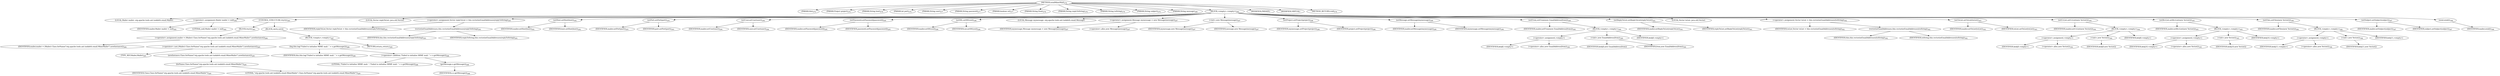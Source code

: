 digraph "sendMimeMail" {  
"444" [label = <(METHOD,sendMimeMail)<SUB>276</SUB>> ]
"27" [label = <(PARAM,this)<SUB>276</SUB>> ]
"445" [label = <(PARAM,Project project)<SUB>276</SUB>> ]
"446" [label = <(PARAM,String host)<SUB>276</SUB>> ]
"447" [label = <(PARAM,int port)<SUB>276</SUB>> ]
"448" [label = <(PARAM,String user)<SUB>277</SUB>> ]
"449" [label = <(PARAM,String password)<SUB>277</SUB>> ]
"450" [label = <(PARAM,boolean ssl)<SUB>277</SUB>> ]
"451" [label = <(PARAM,String from)<SUB>278</SUB>> ]
"452" [label = <(PARAM,String replyToString)<SUB>278</SUB>> ]
"453" [label = <(PARAM,String toString)<SUB>279</SUB>> ]
"454" [label = <(PARAM,String subject)<SUB>279</SUB>> ]
"455" [label = <(PARAM,String message)<SUB>280</SUB>> ]
"456" [label = <(BLOCK,&lt;empty&gt;,&lt;empty&gt;)<SUB>280</SUB>> ]
"457" [label = <(LOCAL,Mailer mailer: org.apache.tools.ant.taskdefs.email.Mailer)> ]
"458" [label = <(&lt;operator&gt;.assignment,Mailer mailer = null)<SUB>282</SUB>> ]
"459" [label = <(IDENTIFIER,mailer,Mailer mailer = null)<SUB>282</SUB>> ]
"460" [label = <(LITERAL,null,Mailer mailer = null)<SUB>282</SUB>> ]
"461" [label = <(CONTROL_STRUCTURE,try,try)<SUB>283</SUB>> ]
"462" [label = <(BLOCK,try,try)<SUB>283</SUB>> ]
"463" [label = <(&lt;operator&gt;.assignment,mailer = (Mailer) Class.forName(&quot;org.apache.tools.ant.taskdefs.email.MimeMailer&quot;).newInstance())<SUB>284</SUB>> ]
"464" [label = <(IDENTIFIER,mailer,mailer = (Mailer) Class.forName(&quot;org.apache.tools.ant.taskdefs.email.MimeMailer&quot;).newInstance())<SUB>284</SUB>> ]
"465" [label = <(&lt;operator&gt;.cast,(Mailer) Class.forName(&quot;org.apache.tools.ant.taskdefs.email.MimeMailer&quot;).newInstance())<SUB>285</SUB>> ]
"466" [label = <(TYPE_REF,Mailer,Mailer)<SUB>285</SUB>> ]
"467" [label = <(newInstance,Class.forName(&quot;org.apache.tools.ant.taskdefs.email.MimeMailer&quot;).newInstance())<SUB>285</SUB>> ]
"468" [label = <(forName,Class.forName(&quot;org.apache.tools.ant.taskdefs.email.MimeMailer&quot;))<SUB>285</SUB>> ]
"469" [label = <(IDENTIFIER,Class,Class.forName(&quot;org.apache.tools.ant.taskdefs.email.MimeMailer&quot;))<SUB>285</SUB>> ]
"470" [label = <(LITERAL,&quot;org.apache.tools.ant.taskdefs.email.MimeMailer&quot;,Class.forName(&quot;org.apache.tools.ant.taskdefs.email.MimeMailer&quot;))<SUB>285</SUB>> ]
"471" [label = <(BLOCK,catch,catch)> ]
"472" [label = <(BLOCK,&lt;empty&gt;,&lt;empty&gt;)<SUB>287</SUB>> ]
"473" [label = <(log,this.log(&quot;Failed to initialise MIME mail: &quot; + e.getMessage()))<SUB>288</SUB>> ]
"26" [label = <(IDENTIFIER,this,this.log(&quot;Failed to initialise MIME mail: &quot; + e.getMessage()))<SUB>288</SUB>> ]
"474" [label = <(&lt;operator&gt;.addition,&quot;Failed to initialise MIME mail: &quot; + e.getMessage())<SUB>288</SUB>> ]
"475" [label = <(LITERAL,&quot;Failed to initialise MIME mail: &quot;,&quot;Failed to initialise MIME mail: &quot; + e.getMessage())<SUB>288</SUB>> ]
"476" [label = <(getMessage,e.getMessage())<SUB>288</SUB>> ]
"477" [label = <(IDENTIFIER,e,e.getMessage())<SUB>288</SUB>> ]
"478" [label = <(RETURN,return;,return;)<SUB>289</SUB>> ]
"479" [label = <(LOCAL,Vector replyToList: java.util.Vector)> ]
"480" [label = <(&lt;operator&gt;.assignment,Vector replyToList = this.vectorizeEmailAddresses(replyToString))<SUB>291</SUB>> ]
"481" [label = <(IDENTIFIER,replyToList,Vector replyToList = this.vectorizeEmailAddresses(replyToString))<SUB>291</SUB>> ]
"482" [label = <(vectorizeEmailAddresses,this.vectorizeEmailAddresses(replyToString))<SUB>291</SUB>> ]
"28" [label = <(IDENTIFIER,this,this.vectorizeEmailAddresses(replyToString))<SUB>291</SUB>> ]
"483" [label = <(IDENTIFIER,replyToString,this.vectorizeEmailAddresses(replyToString))<SUB>291</SUB>> ]
"484" [label = <(setHost,setHost(host))<SUB>292</SUB>> ]
"485" [label = <(IDENTIFIER,mailer,setHost(host))<SUB>292</SUB>> ]
"486" [label = <(IDENTIFIER,host,setHost(host))<SUB>292</SUB>> ]
"487" [label = <(setPort,setPort(port))<SUB>293</SUB>> ]
"488" [label = <(IDENTIFIER,mailer,setPort(port))<SUB>293</SUB>> ]
"489" [label = <(IDENTIFIER,port,setPort(port))<SUB>293</SUB>> ]
"490" [label = <(setUser,setUser(user))<SUB>294</SUB>> ]
"491" [label = <(IDENTIFIER,mailer,setUser(user))<SUB>294</SUB>> ]
"492" [label = <(IDENTIFIER,user,setUser(user))<SUB>294</SUB>> ]
"493" [label = <(setPassword,setPassword(password))<SUB>295</SUB>> ]
"494" [label = <(IDENTIFIER,mailer,setPassword(password))<SUB>295</SUB>> ]
"495" [label = <(IDENTIFIER,password,setPassword(password))<SUB>295</SUB>> ]
"496" [label = <(setSSL,setSSL(ssl))<SUB>296</SUB>> ]
"497" [label = <(IDENTIFIER,mailer,setSSL(ssl))<SUB>296</SUB>> ]
"498" [label = <(IDENTIFIER,ssl,setSSL(ssl))<SUB>296</SUB>> ]
"30" [label = <(LOCAL,Message mymessage: org.apache.tools.ant.taskdefs.email.Message)> ]
"499" [label = <(&lt;operator&gt;.assignment,Message mymessage = new Message(message))<SUB>297</SUB>> ]
"500" [label = <(IDENTIFIER,mymessage,Message mymessage = new Message(message))<SUB>297</SUB>> ]
"501" [label = <(&lt;operator&gt;.alloc,new Message(message))<SUB>297</SUB>> ]
"502" [label = <(&lt;init&gt;,new Message(message))<SUB>297</SUB>> ]
"29" [label = <(IDENTIFIER,mymessage,new Message(message))<SUB>297</SUB>> ]
"503" [label = <(IDENTIFIER,message,new Message(message))<SUB>297</SUB>> ]
"504" [label = <(setProject,setProject(project))<SUB>298</SUB>> ]
"505" [label = <(IDENTIFIER,mymessage,setProject(project))<SUB>298</SUB>> ]
"506" [label = <(IDENTIFIER,project,setProject(project))<SUB>298</SUB>> ]
"507" [label = <(setMessage,setMessage(mymessage))<SUB>299</SUB>> ]
"508" [label = <(IDENTIFIER,mailer,setMessage(mymessage))<SUB>299</SUB>> ]
"509" [label = <(IDENTIFIER,mymessage,setMessage(mymessage))<SUB>299</SUB>> ]
"510" [label = <(setFrom,setFrom(new EmailAddress(from)))<SUB>300</SUB>> ]
"511" [label = <(IDENTIFIER,mailer,setFrom(new EmailAddress(from)))<SUB>300</SUB>> ]
"512" [label = <(BLOCK,&lt;empty&gt;,&lt;empty&gt;)<SUB>300</SUB>> ]
"513" [label = <(&lt;operator&gt;.assignment,&lt;empty&gt;)> ]
"514" [label = <(IDENTIFIER,$obj8,&lt;empty&gt;)> ]
"515" [label = <(&lt;operator&gt;.alloc,new EmailAddress(from))<SUB>300</SUB>> ]
"516" [label = <(&lt;init&gt;,new EmailAddress(from))<SUB>300</SUB>> ]
"517" [label = <(IDENTIFIER,$obj8,new EmailAddress(from))> ]
"518" [label = <(IDENTIFIER,from,new EmailAddress(from))<SUB>300</SUB>> ]
"519" [label = <(IDENTIFIER,$obj8,&lt;empty&gt;)> ]
"520" [label = <(setReplyToList,setReplyToList(replyToList))<SUB>301</SUB>> ]
"521" [label = <(IDENTIFIER,mailer,setReplyToList(replyToList))<SUB>301</SUB>> ]
"522" [label = <(IDENTIFIER,replyToList,setReplyToList(replyToList))<SUB>301</SUB>> ]
"523" [label = <(LOCAL,Vector toList: java.util.Vector)> ]
"524" [label = <(&lt;operator&gt;.assignment,Vector toList = this.vectorizeEmailAddresses(toString))<SUB>302</SUB>> ]
"525" [label = <(IDENTIFIER,toList,Vector toList = this.vectorizeEmailAddresses(toString))<SUB>302</SUB>> ]
"526" [label = <(vectorizeEmailAddresses,this.vectorizeEmailAddresses(toString))<SUB>302</SUB>> ]
"31" [label = <(IDENTIFIER,this,this.vectorizeEmailAddresses(toString))<SUB>302</SUB>> ]
"527" [label = <(IDENTIFIER,toString,this.vectorizeEmailAddresses(toString))<SUB>302</SUB>> ]
"528" [label = <(setToList,setToList(toList))<SUB>303</SUB>> ]
"529" [label = <(IDENTIFIER,mailer,setToList(toList))<SUB>303</SUB>> ]
"530" [label = <(IDENTIFIER,toList,setToList(toList))<SUB>303</SUB>> ]
"531" [label = <(setCcList,setCcList(new Vector()))<SUB>304</SUB>> ]
"532" [label = <(IDENTIFIER,mailer,setCcList(new Vector()))<SUB>304</SUB>> ]
"533" [label = <(BLOCK,&lt;empty&gt;,&lt;empty&gt;)<SUB>304</SUB>> ]
"534" [label = <(&lt;operator&gt;.assignment,&lt;empty&gt;)> ]
"535" [label = <(IDENTIFIER,$obj9,&lt;empty&gt;)> ]
"536" [label = <(&lt;operator&gt;.alloc,new Vector())<SUB>304</SUB>> ]
"537" [label = <(&lt;init&gt;,new Vector())<SUB>304</SUB>> ]
"538" [label = <(IDENTIFIER,$obj9,new Vector())> ]
"539" [label = <(IDENTIFIER,$obj9,&lt;empty&gt;)> ]
"540" [label = <(setBccList,setBccList(new Vector()))<SUB>305</SUB>> ]
"541" [label = <(IDENTIFIER,mailer,setBccList(new Vector()))<SUB>305</SUB>> ]
"542" [label = <(BLOCK,&lt;empty&gt;,&lt;empty&gt;)<SUB>305</SUB>> ]
"543" [label = <(&lt;operator&gt;.assignment,&lt;empty&gt;)> ]
"544" [label = <(IDENTIFIER,$obj10,&lt;empty&gt;)> ]
"545" [label = <(&lt;operator&gt;.alloc,new Vector())<SUB>305</SUB>> ]
"546" [label = <(&lt;init&gt;,new Vector())<SUB>305</SUB>> ]
"547" [label = <(IDENTIFIER,$obj10,new Vector())> ]
"548" [label = <(IDENTIFIER,$obj10,&lt;empty&gt;)> ]
"549" [label = <(setFiles,setFiles(new Vector()))<SUB>306</SUB>> ]
"550" [label = <(IDENTIFIER,mailer,setFiles(new Vector()))<SUB>306</SUB>> ]
"551" [label = <(BLOCK,&lt;empty&gt;,&lt;empty&gt;)<SUB>306</SUB>> ]
"552" [label = <(&lt;operator&gt;.assignment,&lt;empty&gt;)> ]
"553" [label = <(IDENTIFIER,$obj11,&lt;empty&gt;)> ]
"554" [label = <(&lt;operator&gt;.alloc,new Vector())<SUB>306</SUB>> ]
"555" [label = <(&lt;init&gt;,new Vector())<SUB>306</SUB>> ]
"556" [label = <(IDENTIFIER,$obj11,new Vector())> ]
"557" [label = <(IDENTIFIER,$obj11,&lt;empty&gt;)> ]
"558" [label = <(setSubject,setSubject(subject))<SUB>307</SUB>> ]
"559" [label = <(IDENTIFIER,mailer,setSubject(subject))<SUB>307</SUB>> ]
"560" [label = <(IDENTIFIER,subject,setSubject(subject))<SUB>307</SUB>> ]
"561" [label = <(send,send())<SUB>308</SUB>> ]
"562" [label = <(IDENTIFIER,mailer,send())<SUB>308</SUB>> ]
"563" [label = <(MODIFIER,PRIVATE)> ]
"564" [label = <(MODIFIER,VIRTUAL)> ]
"565" [label = <(METHOD_RETURN,void)<SUB>276</SUB>> ]
  "444" -> "27" 
  "444" -> "445" 
  "444" -> "446" 
  "444" -> "447" 
  "444" -> "448" 
  "444" -> "449" 
  "444" -> "450" 
  "444" -> "451" 
  "444" -> "452" 
  "444" -> "453" 
  "444" -> "454" 
  "444" -> "455" 
  "444" -> "456" 
  "444" -> "563" 
  "444" -> "564" 
  "444" -> "565" 
  "456" -> "457" 
  "456" -> "458" 
  "456" -> "461" 
  "456" -> "479" 
  "456" -> "480" 
  "456" -> "484" 
  "456" -> "487" 
  "456" -> "490" 
  "456" -> "493" 
  "456" -> "496" 
  "456" -> "30" 
  "456" -> "499" 
  "456" -> "502" 
  "456" -> "504" 
  "456" -> "507" 
  "456" -> "510" 
  "456" -> "520" 
  "456" -> "523" 
  "456" -> "524" 
  "456" -> "528" 
  "456" -> "531" 
  "456" -> "540" 
  "456" -> "549" 
  "456" -> "558" 
  "456" -> "561" 
  "458" -> "459" 
  "458" -> "460" 
  "461" -> "462" 
  "461" -> "471" 
  "462" -> "463" 
  "463" -> "464" 
  "463" -> "465" 
  "465" -> "466" 
  "465" -> "467" 
  "467" -> "468" 
  "468" -> "469" 
  "468" -> "470" 
  "471" -> "472" 
  "472" -> "473" 
  "472" -> "478" 
  "473" -> "26" 
  "473" -> "474" 
  "474" -> "475" 
  "474" -> "476" 
  "476" -> "477" 
  "480" -> "481" 
  "480" -> "482" 
  "482" -> "28" 
  "482" -> "483" 
  "484" -> "485" 
  "484" -> "486" 
  "487" -> "488" 
  "487" -> "489" 
  "490" -> "491" 
  "490" -> "492" 
  "493" -> "494" 
  "493" -> "495" 
  "496" -> "497" 
  "496" -> "498" 
  "499" -> "500" 
  "499" -> "501" 
  "502" -> "29" 
  "502" -> "503" 
  "504" -> "505" 
  "504" -> "506" 
  "507" -> "508" 
  "507" -> "509" 
  "510" -> "511" 
  "510" -> "512" 
  "512" -> "513" 
  "512" -> "516" 
  "512" -> "519" 
  "513" -> "514" 
  "513" -> "515" 
  "516" -> "517" 
  "516" -> "518" 
  "520" -> "521" 
  "520" -> "522" 
  "524" -> "525" 
  "524" -> "526" 
  "526" -> "31" 
  "526" -> "527" 
  "528" -> "529" 
  "528" -> "530" 
  "531" -> "532" 
  "531" -> "533" 
  "533" -> "534" 
  "533" -> "537" 
  "533" -> "539" 
  "534" -> "535" 
  "534" -> "536" 
  "537" -> "538" 
  "540" -> "541" 
  "540" -> "542" 
  "542" -> "543" 
  "542" -> "546" 
  "542" -> "548" 
  "543" -> "544" 
  "543" -> "545" 
  "546" -> "547" 
  "549" -> "550" 
  "549" -> "551" 
  "551" -> "552" 
  "551" -> "555" 
  "551" -> "557" 
  "552" -> "553" 
  "552" -> "554" 
  "555" -> "556" 
  "558" -> "559" 
  "558" -> "560" 
  "561" -> "562" 
}
